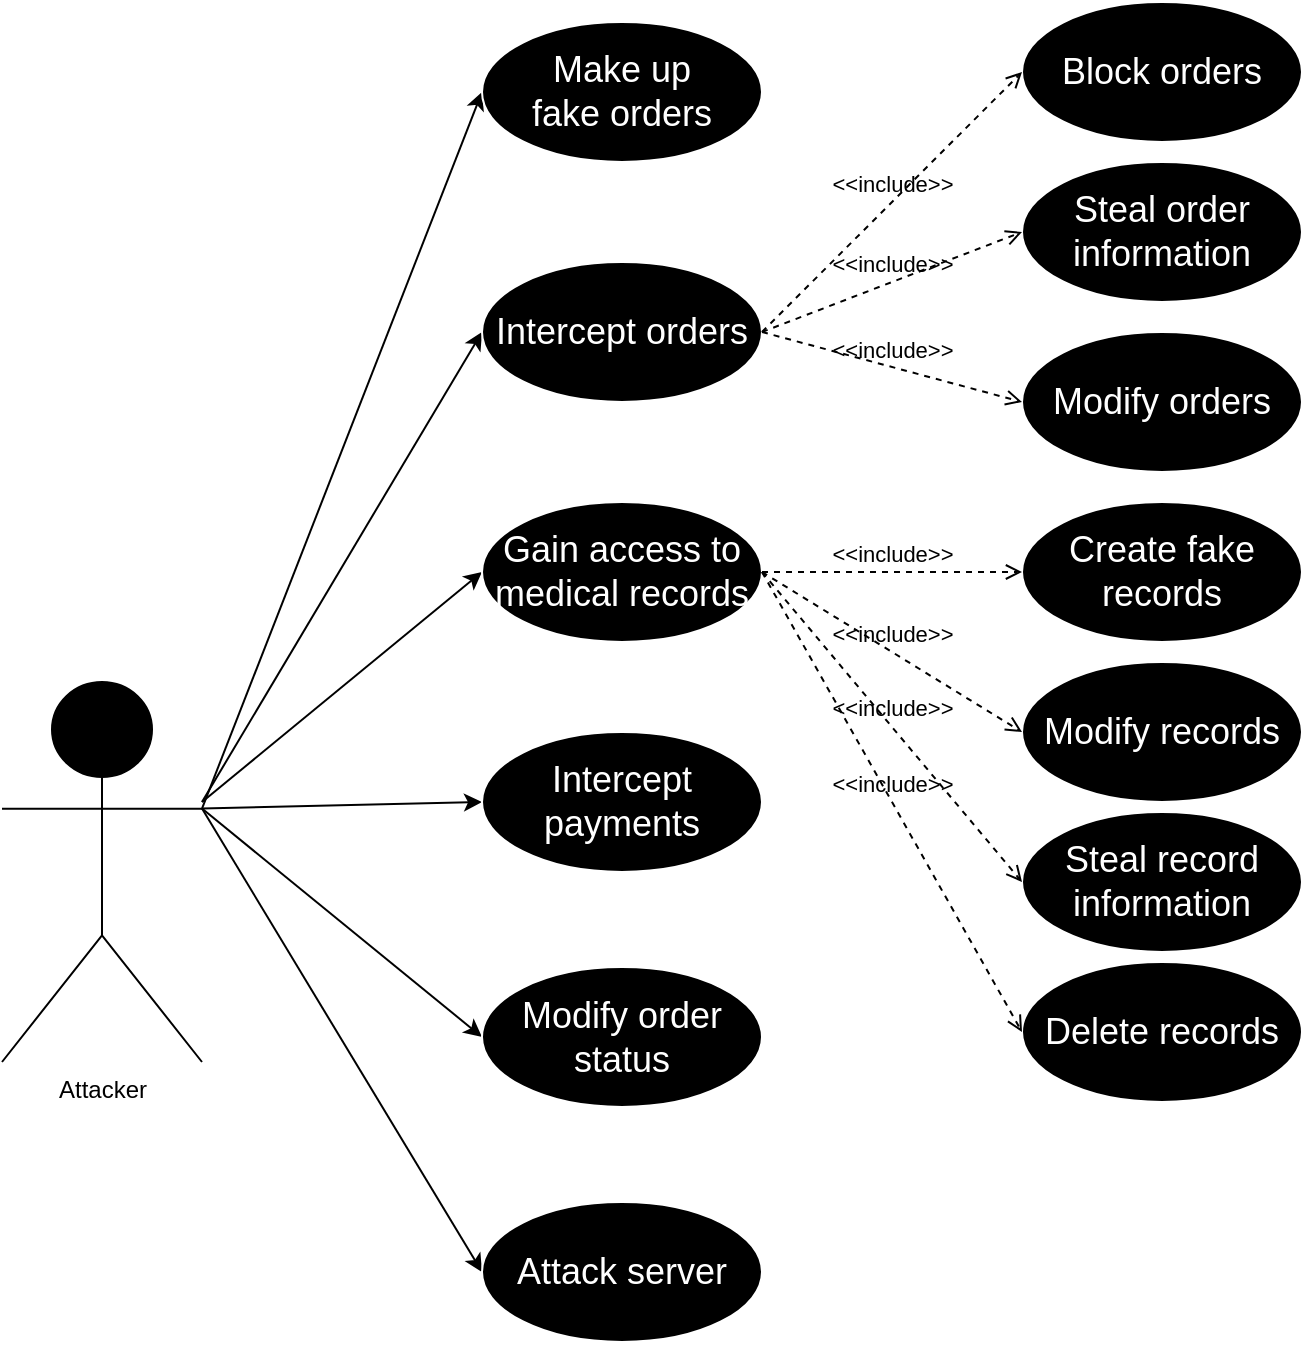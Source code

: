<mxfile version="12.2.2" type="device" pages="1"><diagram id="RYW0kGMc9-Ky8l7JchKc" name="Page-1"><mxGraphModel dx="736" dy="1939" grid="1" gridSize="10" guides="1" tooltips="1" connect="1" arrows="1" fold="1" page="1" pageScale="1" pageWidth="827" pageHeight="1169" math="0" shadow="0"><root><mxCell id="0"/><mxCell id="1" parent="0"/><mxCell id="gsG5EwIaNBtlZbROScEA-8" style="rounded=0;orthogonalLoop=1;jettySize=auto;html=1;exitX=1;exitY=0.333;exitDx=0;exitDy=0;exitPerimeter=0;entryX=0;entryY=0.5;entryDx=0;entryDy=0;" edge="1" parent="1" source="gsG5EwIaNBtlZbROScEA-6" target="gsG5EwIaNBtlZbROScEA-7"><mxGeometry relative="1" as="geometry"/></mxCell><mxCell id="gsG5EwIaNBtlZbROScEA-6" value="Attacker" style="shape=umlActor;verticalLabelPosition=bottom;labelBackgroundColor=#ffffff;verticalAlign=top;html=1;fillColor=#000000;" vertex="1" parent="1"><mxGeometry x="10" y="-60" width="100" height="190" as="geometry"/></mxCell><mxCell id="gsG5EwIaNBtlZbROScEA-7" value="&lt;font color=&quot;#ffffff&quot;&gt;&lt;font style=&quot;font-size: 18px&quot;&gt;Make up&lt;br&gt;fake orders&lt;/font&gt;&lt;br&gt;&lt;/font&gt;" style="ellipse;whiteSpace=wrap;html=1;fillColor=#000000;strokeColor=#FFFFFF;" vertex="1" parent="1"><mxGeometry x="250" y="-390" width="140" height="70" as="geometry"/></mxCell><mxCell id="gsG5EwIaNBtlZbROScEA-11" style="rounded=0;orthogonalLoop=1;jettySize=auto;html=1;entryX=0;entryY=0.5;entryDx=0;entryDy=0;" edge="1" parent="1" target="gsG5EwIaNBtlZbROScEA-12"><mxGeometry relative="1" as="geometry"><mxPoint x="110" as="sourcePoint"/></mxGeometry></mxCell><mxCell id="gsG5EwIaNBtlZbROScEA-12" value="&lt;font color=&quot;#ffffff&quot;&gt;&lt;span style=&quot;font-size: 18px&quot;&gt;Intercept orders&lt;/span&gt;&lt;br&gt;&lt;/font&gt;" style="ellipse;whiteSpace=wrap;html=1;fillColor=#000000;strokeColor=#FFFFFF;" vertex="1" parent="1"><mxGeometry x="250" y="-270" width="140" height="70" as="geometry"/></mxCell><mxCell id="gsG5EwIaNBtlZbROScEA-13" style="rounded=0;orthogonalLoop=1;jettySize=auto;html=1;entryX=0;entryY=0.5;entryDx=0;entryDy=0;" edge="1" parent="1" target="gsG5EwIaNBtlZbROScEA-14"><mxGeometry relative="1" as="geometry"><mxPoint x="110" as="sourcePoint"/></mxGeometry></mxCell><mxCell id="gsG5EwIaNBtlZbROScEA-14" value="&lt;font color=&quot;#ffffff&quot;&gt;&lt;span style=&quot;font-size: 18px&quot;&gt;Gain access to medical records&lt;/span&gt;&lt;br&gt;&lt;/font&gt;" style="ellipse;whiteSpace=wrap;html=1;fillColor=#000000;strokeColor=#FFFFFF;" vertex="1" parent="1"><mxGeometry x="250" y="-150" width="140" height="70" as="geometry"/></mxCell><mxCell id="gsG5EwIaNBtlZbROScEA-15" style="rounded=0;orthogonalLoop=1;jettySize=auto;html=1;exitX=1;exitY=0.333;exitDx=0;exitDy=0;exitPerimeter=0;entryX=0;entryY=0.5;entryDx=0;entryDy=0;" edge="1" parent="1" target="gsG5EwIaNBtlZbROScEA-16" source="gsG5EwIaNBtlZbROScEA-6"><mxGeometry relative="1" as="geometry"><mxPoint x="140" y="33.333" as="sourcePoint"/></mxGeometry></mxCell><mxCell id="gsG5EwIaNBtlZbROScEA-16" value="&lt;font color=&quot;#ffffff&quot;&gt;&lt;span style=&quot;font-size: 18px&quot;&gt;Intercept payments&lt;/span&gt;&lt;br&gt;&lt;/font&gt;" style="ellipse;whiteSpace=wrap;html=1;fillColor=#000000;strokeColor=#FFFFFF;" vertex="1" parent="1"><mxGeometry x="250" y="-35" width="140" height="70" as="geometry"/></mxCell><mxCell id="gsG5EwIaNBtlZbROScEA-17" style="rounded=0;orthogonalLoop=1;jettySize=auto;html=1;exitX=1;exitY=0.333;exitDx=0;exitDy=0;exitPerimeter=0;entryX=0;entryY=0.5;entryDx=0;entryDy=0;" edge="1" parent="1" target="gsG5EwIaNBtlZbROScEA-18" source="gsG5EwIaNBtlZbROScEA-6"><mxGeometry relative="1" as="geometry"><mxPoint x="150" y="43.333" as="sourcePoint"/></mxGeometry></mxCell><mxCell id="gsG5EwIaNBtlZbROScEA-18" value="&lt;font color=&quot;#ffffff&quot;&gt;&lt;span style=&quot;font-size: 18px&quot;&gt;Modify order status&lt;/span&gt;&lt;br&gt;&lt;/font&gt;" style="ellipse;whiteSpace=wrap;html=1;fillColor=#000000;strokeColor=#FFFFFF;" vertex="1" parent="1"><mxGeometry x="250" y="82.5" width="140" height="70" as="geometry"/></mxCell><mxCell id="gsG5EwIaNBtlZbROScEA-19" style="rounded=0;orthogonalLoop=1;jettySize=auto;html=1;exitX=1;exitY=0.333;exitDx=0;exitDy=0;exitPerimeter=0;entryX=0;entryY=0.5;entryDx=0;entryDy=0;" edge="1" parent="1" target="gsG5EwIaNBtlZbROScEA-20" source="gsG5EwIaNBtlZbROScEA-6"><mxGeometry relative="1" as="geometry"><mxPoint x="160" y="53.333" as="sourcePoint"/></mxGeometry></mxCell><mxCell id="gsG5EwIaNBtlZbROScEA-20" value="&lt;font color=&quot;#ffffff&quot;&gt;&lt;span style=&quot;font-size: 18px&quot;&gt;Attack server&lt;/span&gt;&lt;br&gt;&lt;/font&gt;" style="ellipse;whiteSpace=wrap;html=1;fillColor=#000000;strokeColor=#FFFFFF;" vertex="1" parent="1"><mxGeometry x="250" y="200" width="140" height="70" as="geometry"/></mxCell><mxCell id="gsG5EwIaNBtlZbROScEA-21" value="&lt;font color=&quot;#ffffff&quot;&gt;&lt;span style=&quot;font-size: 18px&quot;&gt;Delete records&lt;/span&gt;&lt;br&gt;&lt;/font&gt;" style="ellipse;whiteSpace=wrap;html=1;fillColor=#000000;strokeColor=#FFFFFF;" vertex="1" parent="1"><mxGeometry x="520" y="80" width="140" height="70" as="geometry"/></mxCell><mxCell id="gsG5EwIaNBtlZbROScEA-22" value="&lt;font color=&quot;#ffffff&quot;&gt;&lt;span style=&quot;font-size: 18px&quot;&gt;Steal record information&lt;/span&gt;&lt;br&gt;&lt;/font&gt;" style="ellipse;whiteSpace=wrap;html=1;fillColor=#000000;strokeColor=#FFFFFF;" vertex="1" parent="1"><mxGeometry x="520" y="5" width="140" height="70" as="geometry"/></mxCell><mxCell id="gsG5EwIaNBtlZbROScEA-23" value="&lt;font color=&quot;#ffffff&quot;&gt;&lt;span style=&quot;font-size: 18px&quot;&gt;Modify records&lt;/span&gt;&lt;br&gt;&lt;/font&gt;" style="ellipse;whiteSpace=wrap;html=1;fillColor=#000000;strokeColor=#FFFFFF;" vertex="1" parent="1"><mxGeometry x="520" y="-70" width="140" height="70" as="geometry"/></mxCell><mxCell id="gsG5EwIaNBtlZbROScEA-24" value="&lt;font color=&quot;#ffffff&quot;&gt;&lt;span style=&quot;font-size: 18px&quot;&gt;Create fake records&lt;/span&gt;&lt;br&gt;&lt;/font&gt;" style="ellipse;whiteSpace=wrap;html=1;fillColor=#000000;strokeColor=#FFFFFF;" vertex="1" parent="1"><mxGeometry x="520" y="-150" width="140" height="70" as="geometry"/></mxCell><mxCell id="gsG5EwIaNBtlZbROScEA-25" value="&lt;font color=&quot;#ffffff&quot;&gt;&lt;span style=&quot;font-size: 18px&quot;&gt;Block orders&lt;/span&gt;&lt;br&gt;&lt;/font&gt;" style="ellipse;whiteSpace=wrap;html=1;fillColor=#000000;strokeColor=#FFFFFF;" vertex="1" parent="1"><mxGeometry x="520" y="-400" width="140" height="70" as="geometry"/></mxCell><mxCell id="gsG5EwIaNBtlZbROScEA-27" value="&lt;font color=&quot;#ffffff&quot;&gt;&lt;span style=&quot;font-size: 18px&quot;&gt;Modify orders&lt;/span&gt;&lt;br&gt;&lt;/font&gt;" style="ellipse;whiteSpace=wrap;html=1;fillColor=#000000;strokeColor=#FFFFFF;" vertex="1" parent="1"><mxGeometry x="520" y="-235" width="140" height="70" as="geometry"/></mxCell><mxCell id="gsG5EwIaNBtlZbROScEA-28" value="&lt;font color=&quot;#ffffff&quot;&gt;&lt;span style=&quot;font-size: 18px&quot;&gt;Steal order information&lt;/span&gt;&lt;br&gt;&lt;/font&gt;" style="ellipse;whiteSpace=wrap;html=1;fillColor=#000000;strokeColor=#FFFFFF;" vertex="1" parent="1"><mxGeometry x="520" y="-320" width="140" height="70" as="geometry"/></mxCell><mxCell id="gsG5EwIaNBtlZbROScEA-29" value="&amp;lt;&amp;lt;include&amp;gt;&amp;gt;" style="edgeStyle=none;html=1;endArrow=open;verticalAlign=bottom;dashed=1;labelBackgroundColor=none;exitX=1;exitY=0.5;exitDx=0;exitDy=0;entryX=0;entryY=0.5;entryDx=0;entryDy=0;" edge="1" parent="1" source="gsG5EwIaNBtlZbROScEA-12" target="gsG5EwIaNBtlZbROScEA-25"><mxGeometry width="160" relative="1" as="geometry"><mxPoint x="160" y="290" as="sourcePoint"/><mxPoint x="320" y="290" as="targetPoint"/></mxGeometry></mxCell><mxCell id="gsG5EwIaNBtlZbROScEA-30" value="&amp;lt;&amp;lt;include&amp;gt;&amp;gt;" style="edgeStyle=none;html=1;endArrow=open;verticalAlign=bottom;dashed=1;labelBackgroundColor=none;exitX=1;exitY=0.5;exitDx=0;exitDy=0;entryX=0;entryY=0.5;entryDx=0;entryDy=0;" edge="1" parent="1" source="gsG5EwIaNBtlZbROScEA-12" target="gsG5EwIaNBtlZbROScEA-28"><mxGeometry width="160" relative="1" as="geometry"><mxPoint x="400" y="-225" as="sourcePoint"/><mxPoint x="530" y="-425" as="targetPoint"/></mxGeometry></mxCell><mxCell id="gsG5EwIaNBtlZbROScEA-31" value="&amp;lt;&amp;lt;include&amp;gt;&amp;gt;" style="edgeStyle=none;html=1;endArrow=open;verticalAlign=bottom;dashed=1;labelBackgroundColor=none;exitX=1;exitY=0.5;exitDx=0;exitDy=0;entryX=0;entryY=0.5;entryDx=0;entryDy=0;" edge="1" parent="1" source="gsG5EwIaNBtlZbROScEA-12" target="gsG5EwIaNBtlZbROScEA-27"><mxGeometry width="160" relative="1" as="geometry"><mxPoint x="410" y="-215" as="sourcePoint"/><mxPoint x="540" y="-415" as="targetPoint"/></mxGeometry></mxCell><mxCell id="gsG5EwIaNBtlZbROScEA-33" value="&amp;lt;&amp;lt;include&amp;gt;&amp;gt;" style="edgeStyle=none;html=1;endArrow=open;verticalAlign=bottom;dashed=1;labelBackgroundColor=none;exitX=1;exitY=0.5;exitDx=0;exitDy=0;entryX=0;entryY=0.5;entryDx=0;entryDy=0;" edge="1" parent="1" source="gsG5EwIaNBtlZbROScEA-14" target="gsG5EwIaNBtlZbROScEA-21"><mxGeometry width="160" relative="1" as="geometry"><mxPoint x="400" y="-225" as="sourcePoint"/><mxPoint x="530" y="-205" as="targetPoint"/></mxGeometry></mxCell><mxCell id="gsG5EwIaNBtlZbROScEA-34" value="&amp;lt;&amp;lt;include&amp;gt;&amp;gt;" style="edgeStyle=none;html=1;endArrow=open;verticalAlign=bottom;dashed=1;labelBackgroundColor=none;exitX=1;exitY=0.5;exitDx=0;exitDy=0;entryX=0;entryY=0.5;entryDx=0;entryDy=0;" edge="1" parent="1" source="gsG5EwIaNBtlZbROScEA-14" target="gsG5EwIaNBtlZbROScEA-22"><mxGeometry width="160" relative="1" as="geometry"><mxPoint x="410" y="-215" as="sourcePoint"/><mxPoint x="540" y="-195" as="targetPoint"/></mxGeometry></mxCell><mxCell id="gsG5EwIaNBtlZbROScEA-35" value="&amp;lt;&amp;lt;include&amp;gt;&amp;gt;" style="edgeStyle=none;html=1;endArrow=open;verticalAlign=bottom;dashed=1;labelBackgroundColor=none;exitX=1;exitY=0.5;exitDx=0;exitDy=0;entryX=0;entryY=0.5;entryDx=0;entryDy=0;" edge="1" parent="1" source="gsG5EwIaNBtlZbROScEA-14" target="gsG5EwIaNBtlZbROScEA-23"><mxGeometry width="160" relative="1" as="geometry"><mxPoint x="420" y="-205" as="sourcePoint"/><mxPoint x="550" y="-185" as="targetPoint"/></mxGeometry></mxCell><mxCell id="gsG5EwIaNBtlZbROScEA-36" value="&amp;lt;&amp;lt;include&amp;gt;&amp;gt;" style="edgeStyle=none;html=1;endArrow=open;verticalAlign=bottom;dashed=1;labelBackgroundColor=none;exitX=1;exitY=0.5;exitDx=0;exitDy=0;entryX=0;entryY=0.5;entryDx=0;entryDy=0;" edge="1" parent="1" source="gsG5EwIaNBtlZbROScEA-14" target="gsG5EwIaNBtlZbROScEA-24"><mxGeometry width="160" relative="1" as="geometry"><mxPoint x="430" y="-195" as="sourcePoint"/><mxPoint x="560" y="-175" as="targetPoint"/></mxGeometry></mxCell></root></mxGraphModel></diagram></mxfile>